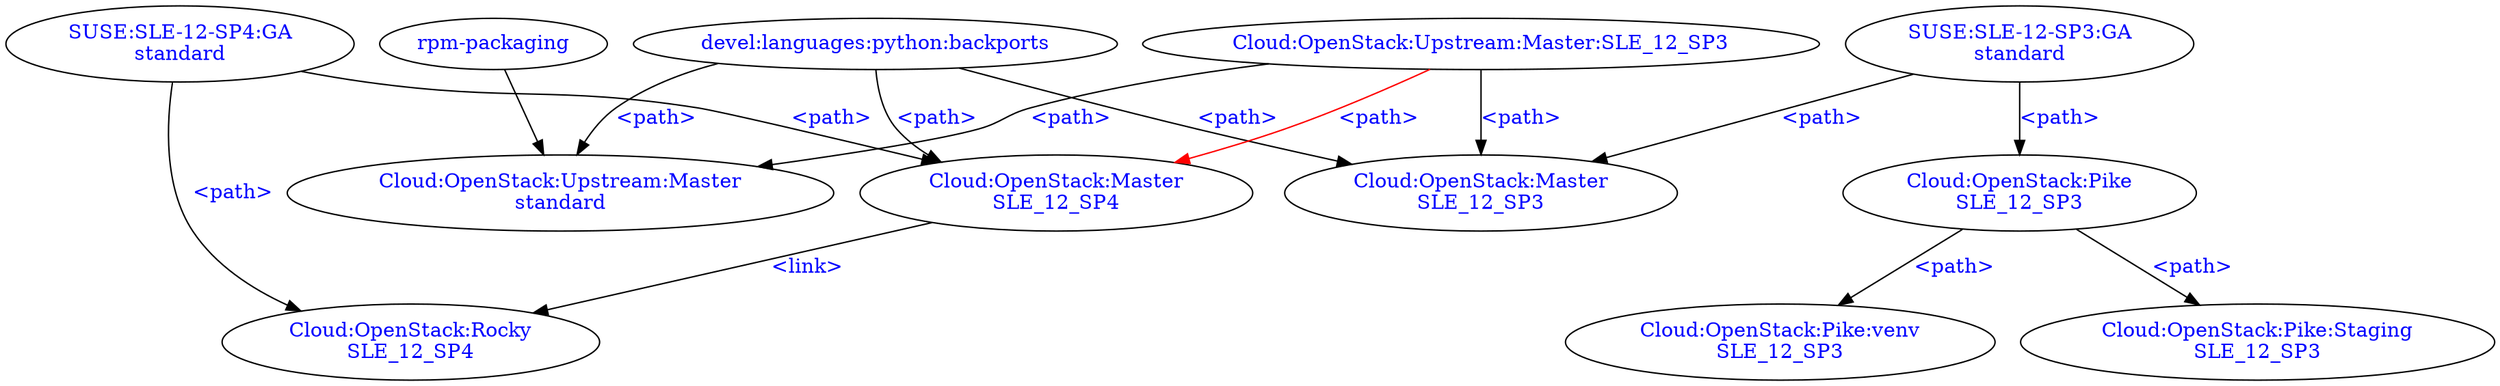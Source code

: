 digraph G {
    dlpb[
      label="devel:languages:python:backports",
      URL="https://build.opensuse.org/project/show/devel:languages:python:backports",
      fontcolor="blue"
    ];
    SP3GA[
      label="SUSE:SLE-12-SP3:GA\nstandard",
      URL="https://build.opensuse.org/project/show/SUSE:SLE-12-SP3:GA",
      fontcolor="blue"
    ];
    SP4GA[
      label="SUSE:SLE-12-SP4:GA\nstandard",
      URL="https://build.opensuse.org/project/show/SUSE:SLE-12-SP4:GA",
      fontcolor="blue"
    ];
    COUMs[
      label="Cloud:OpenStack:Upstream:Master\nstandard",
      URL="https://build.opensuse.org/project/show/Cloud:OpenStack:Upstream:Master",
      fontcolor="blue"
    ];
    COUMSP3[
      label="Cloud:OpenStack:Upstream:Master:SLE_12_SP3",
      URL="https://build.opensuse.org/project/show/Cloud:OpenStack:Upstream:Master:SLE_12_SP3",
      fontcolor="blue"
    ];
    COMSP3[
      label="Cloud:OpenStack:Master\nSLE_12_SP3",
      URL="https://build.opensuse.org/project/show/Cloud:OpenStack:Master",
      fontcolor="blue"
    ];
    COMSP4[
      label="Cloud:OpenStack:Master\nSLE_12_SP4",
      URL="https://build.opensuse.org/project/show/Cloud:OpenStack:Master",
      fontcolor="blue"
    ];
//    COF[
//      label="Cloud:OpenStack:Factory",
//      URL="https://build.opensuse.org/project/show/Cloud:OpenStack:Factory",
//      fontcolor="blue"
//    ];
    COP[
      label="Cloud:OpenStack:Pike\nSLE_12_SP3",
      URL="https://build.opensuse.org/project/show/Cloud:OpenStack:Pike",
      fontcolor="blue"
    ];
    COPv[
      label="Cloud:OpenStack:Pike:venv\nSLE_12_SP3",
      URL="https://build.opensuse.org/project/show/Cloud:OpenStack:Pike:venv",
      fontcolor="blue"
    ];
    COPS[
      label="Cloud:OpenStack:Pike:Staging\nSLE_12_SP3",
      URL="https://build.opensuse.org/project/show/Cloud:OpenStack:Pike:Staging",
      fontcolor="blue"
    ];
    CORSP4[
      label="Cloud:OpenStack:Rocky\nSLE_12_SP4",
      URL="https://build.opensuse.org/project/show/Cloud:OpenStack:Rocky",
      fontcolor="blue"
    ];
//    CORS[
//      label="Cloud:OpenStack:Rocky:Staging",
//      URL="https://build.opensuse.org/project/show/Cloud:OpenStack:Rocky:Staging",
//      fontcolor="blue"
//    ];
    rp[
      label="rpm-packaging",
      URL="https://wiki.openstack.org/wiki/Rpm-packaging",
      fontcolor="blue"
    ];

    // Upstream
    dlpb -> COUMs[
      label="<path>",
      URL="https://build.opensuse.org/project/meta/Cloud:OpenStack:Upstream:Master",
      fontcolor="blue"
    ];
    COUMSP3 -> COUMs[
      label="<path>",
      URL="https://build.opensuse.org/project/meta/Cloud:OpenStack:Upstream:Master",
      fontcolor="blue"
    ];

    // Master SP3
    COUMSP3 -> COMSP3[
      label="<path>",
      URL="https://build.opensuse.org/project/meta/Cloud:OpenStack:Master",
      fontcolor="blue"
    ];
    dlpb -> COMSP3[
      label="<path>",
      URL="https://build.opensuse.org/project/meta/Cloud:OpenStack:Master",
      fontcolor="blue"
    ];
    SP3GA -> COMSP3[
      label="<path>",
      URL="https://build.opensuse.org/project/meta/Cloud:OpenStack:Master",
      fontcolor="blue"
    ];

    // Master SP4
    COUMSP3 -> COMSP4[
      label="<path>",
      color="red",
      URL="https://build.opensuse.org/project/meta/Cloud:OpenStack:Master",
      fontcolor="blue"
    ];
    dlpb -> COMSP4[
      label="<path>",
      URL="https://build.opensuse.org/project/meta/Cloud:OpenStack:Master",
      fontcolor="blue"
    ];
    SP4GA -> COMSP4[
      label="<path>",
      URL="https://build.opensuse.org/project/meta/Cloud:OpenStack:Master",
      fontcolor="blue"
    ];

    // Rocky
    COMSP4 -> CORSP4[
      label="<link>",
      URL="https://build.opensuse.org/project/meta/Cloud:OpenStack:Rocky",
      fontcolor="blue"
    ];
    SP4GA -> CORSP4[
      label="<path>",
      URL="https://build.opensuse.org/project/meta/Cloud:OpenStack:Rocky",
      fontcolor="blue"
    ];

    // Pike
    COP -> COPS[
      label="<path>",
      URL="https://build.opensuse.org/project/meta/Cloud:OpenStack:Pike",
      fontcolor="blue"
    ];
    SP3GA -> COP[
      label="<path>",
      URL="https://build.opensuse.org/project/meta/Cloud:OpenStack:Pike",
      fontcolor="blue"
    ];
    COP -> COPv[
      label="<path>",
      URL="https://build.opensuse.org/project/meta/Cloud:OpenStack:Pike:venv",
      fontcolor="blue"
    ];

    rp-> COUMs;
}
